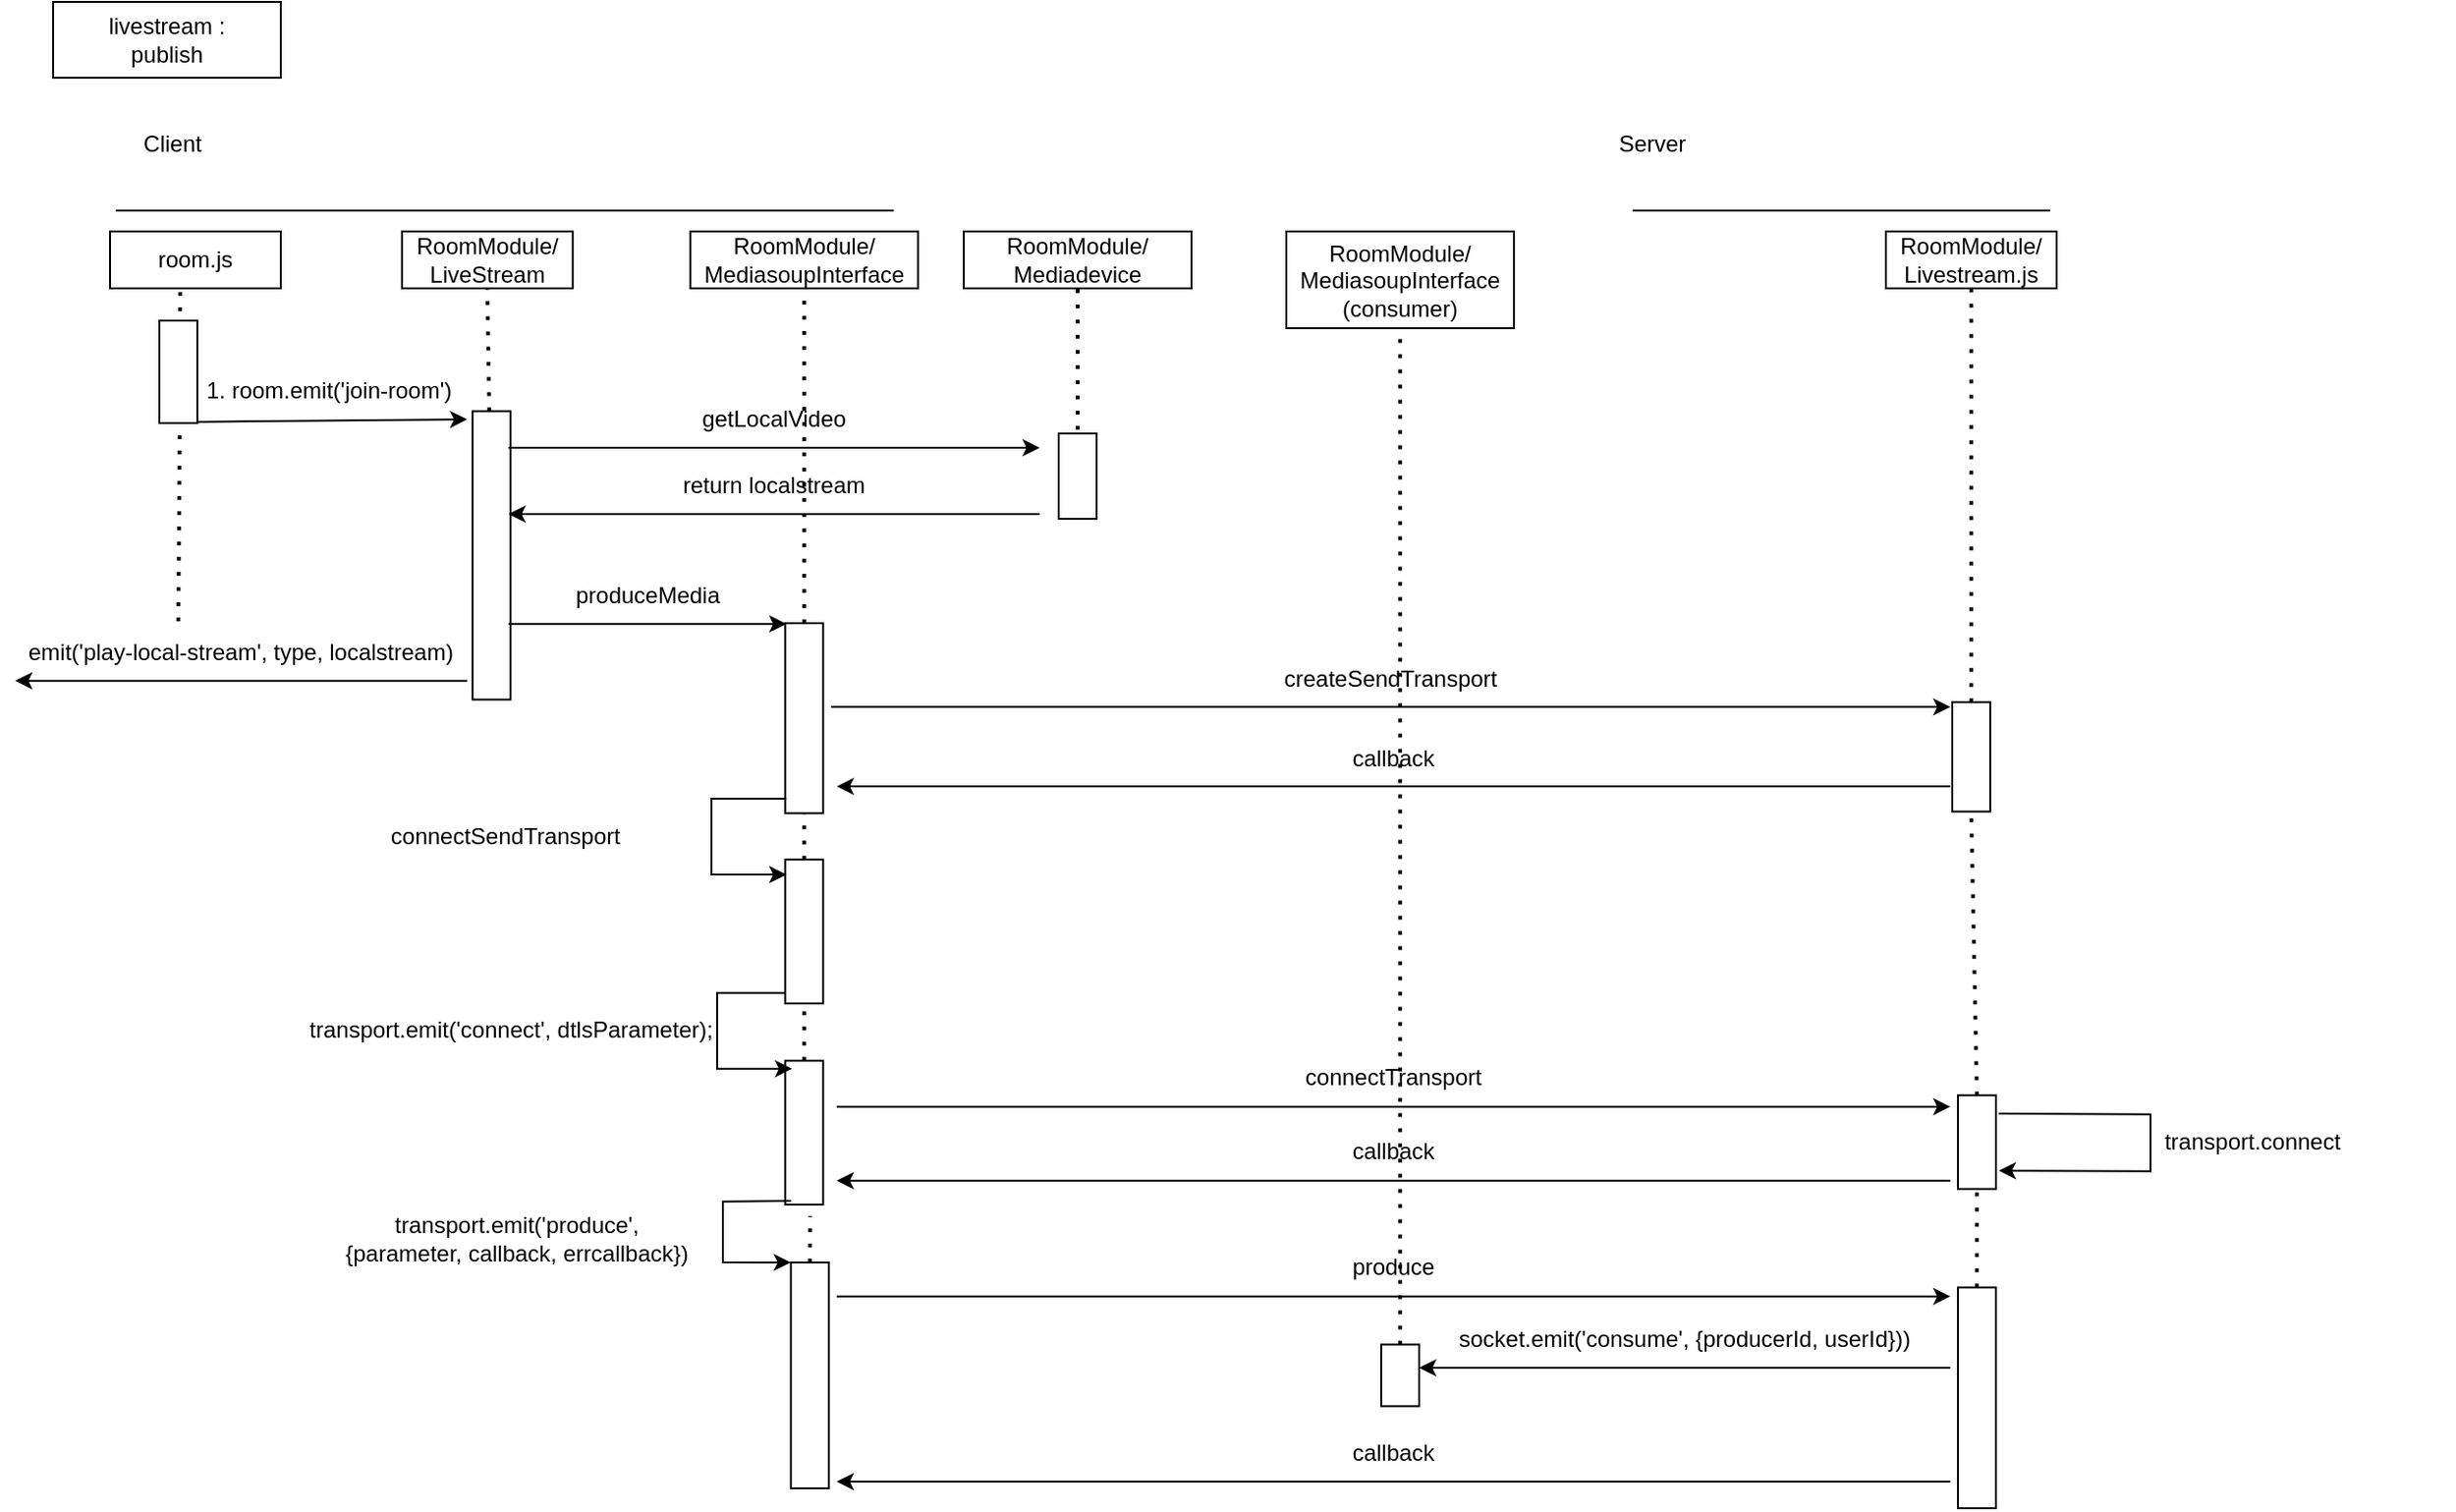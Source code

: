 <mxfile version="20.8.23" type="github"><diagram id="Z87XCZslrCXwQrkr19RX" name="Page-1"><mxGraphModel dx="2261" dy="707" grid="1" gridSize="10" guides="1" tooltips="1" connect="1" arrows="1" fold="1" page="1" pageScale="1" pageWidth="827" pageHeight="1169" math="0" shadow="0"><root><mxCell id="0"/><mxCell id="1" parent="0"/><mxCell id="3E0iWw752qiQZYeKXhpK-32" value="transport.emit('connect', dtlsParameter);" style="text;strokeColor=none;align=center;fillColor=none;html=1;verticalAlign=middle;whiteSpace=wrap;rounded=0;" parent="1" vertex="1"><mxGeometry x="-637" y="592.35" width="296.5" height="40" as="geometry"/></mxCell><mxCell id="VE9qQbwJ7asa3l0-s3IV-38" value="" style="endArrow=none;dashed=1;html=1;dashPattern=1 3;strokeWidth=2;rounded=0;entryX=0.5;entryY=1;entryDx=0;entryDy=0;startArrow=none;" parent="1" source="VE9qQbwJ7asa3l0-s3IV-51" target="VE9qQbwJ7asa3l0-s3IV-50" edge="1"><mxGeometry width="50" height="50" relative="1" as="geometry"><mxPoint x="-522.25" y="650" as="sourcePoint"/><mxPoint x="-522.25" y="280" as="targetPoint"/></mxGeometry></mxCell><mxCell id="VE9qQbwJ7asa3l0-s3IV-39" value="" style="rounded=0;whiteSpace=wrap;html=1;" parent="1" vertex="1"><mxGeometry x="-730" y="70" width="120" height="40" as="geometry"/></mxCell><mxCell id="VE9qQbwJ7asa3l0-s3IV-40" value="room.js" style="rounded=0;whiteSpace=wrap;html=1;" parent="1" vertex="1"><mxGeometry x="-700" y="191" width="90" height="30" as="geometry"/></mxCell><mxCell id="VE9qQbwJ7asa3l0-s3IV-41" value="RoomModule/&lt;br&gt;Livestream.js" style="rounded=0;whiteSpace=wrap;html=1;" parent="1" vertex="1"><mxGeometry x="236" y="191" width="90" height="30" as="geometry"/></mxCell><mxCell id="VE9qQbwJ7asa3l0-s3IV-42" value="" style="endArrow=none;dashed=1;html=1;dashPattern=1 3;strokeWidth=2;rounded=0;entryX=0.411;entryY=1.067;entryDx=0;entryDy=0;entryPerimeter=0;startArrow=none;" parent="1" target="VE9qQbwJ7asa3l0-s3IV-40" edge="1"><mxGeometry width="50" height="50" relative="1" as="geometry"><mxPoint x="-663.523" y="265" as="sourcePoint"/><mxPoint x="-303" y="480" as="targetPoint"/></mxGeometry></mxCell><mxCell id="VE9qQbwJ7asa3l0-s3IV-44" value="" style="endArrow=none;html=1;rounded=0;" parent="1" edge="1"><mxGeometry width="50" height="50" relative="1" as="geometry"><mxPoint x="-697" y="180" as="sourcePoint"/><mxPoint x="-287" y="180" as="targetPoint"/></mxGeometry></mxCell><mxCell id="VE9qQbwJ7asa3l0-s3IV-45" value="" style="endArrow=none;html=1;rounded=0;" parent="1" edge="1"><mxGeometry width="50" height="50" relative="1" as="geometry"><mxPoint x="102.5" y="180" as="sourcePoint"/><mxPoint x="322.5" y="180" as="targetPoint"/></mxGeometry></mxCell><mxCell id="VE9qQbwJ7asa3l0-s3IV-46" value="Client" style="text;strokeColor=none;align=center;fillColor=none;html=1;verticalAlign=middle;whiteSpace=wrap;rounded=0;" parent="1" vertex="1"><mxGeometry x="-697" y="130" width="60" height="30" as="geometry"/></mxCell><mxCell id="VE9qQbwJ7asa3l0-s3IV-47" value="Server" style="text;strokeColor=none;align=center;fillColor=none;html=1;verticalAlign=middle;whiteSpace=wrap;rounded=0;" parent="1" vertex="1"><mxGeometry x="83" y="130" width="60" height="30" as="geometry"/></mxCell><mxCell id="VE9qQbwJ7asa3l0-s3IV-48" value="" style="endArrow=none;dashed=1;html=1;dashPattern=1 3;strokeWidth=2;rounded=0;entryX=1;entryY=0.5;entryDx=0;entryDy=0;" parent="1" edge="1"><mxGeometry width="50" height="50" relative="1" as="geometry"><mxPoint x="-664" y="396.5" as="sourcePoint"/><mxPoint x="-663" y="261.5" as="targetPoint"/></mxGeometry></mxCell><mxCell id="VE9qQbwJ7asa3l0-s3IV-49" value="livestream :&lt;br&gt;publish" style="text;strokeColor=none;align=center;fillColor=none;html=1;verticalAlign=middle;whiteSpace=wrap;rounded=0;" parent="1" vertex="1"><mxGeometry x="-720" y="75" width="100" height="30" as="geometry"/></mxCell><mxCell id="VE9qQbwJ7asa3l0-s3IV-50" value="RoomModule/&lt;br&gt;LiveStream" style="rounded=0;whiteSpace=wrap;html=1;" parent="1" vertex="1"><mxGeometry x="-546.13" y="191" width="90" height="30" as="geometry"/></mxCell><mxCell id="VE9qQbwJ7asa3l0-s3IV-51" value="" style="rounded=0;whiteSpace=wrap;html=1;rotation=90;" parent="1" vertex="1"><mxGeometry x="-574.9" y="351.76" width="152" height="20" as="geometry"/></mxCell><mxCell id="VE9qQbwJ7asa3l0-s3IV-52" value="" style="endArrow=classic;html=1;rounded=0;entryX=1;entryY=1;entryDx=0;entryDy=0;" parent="1" target="VE9qQbwJ7asa3l0-s3IV-53" edge="1"><mxGeometry width="50" height="50" relative="1" as="geometry"><mxPoint x="-663.5" y="291.5" as="sourcePoint"/><mxPoint x="-540" y="292" as="targetPoint"/></mxGeometry></mxCell><mxCell id="VE9qQbwJ7asa3l0-s3IV-53" value="1. room.emit('join-room')" style="text;strokeColor=none;align=center;fillColor=none;html=1;verticalAlign=middle;whiteSpace=wrap;rounded=0;" parent="1" vertex="1"><mxGeometry x="-658.25" y="260" width="146.5" height="30" as="geometry"/></mxCell><mxCell id="VE9qQbwJ7asa3l0-s3IV-58" value="RoomModule/&lt;br&gt;Mediadevice" style="rounded=0;whiteSpace=wrap;html=1;" parent="1" vertex="1"><mxGeometry x="-250" y="191" width="120" height="30" as="geometry"/></mxCell><mxCell id="VE9qQbwJ7asa3l0-s3IV-59" value="" style="endArrow=none;dashed=1;html=1;dashPattern=1 3;strokeWidth=2;rounded=0;entryX=0.5;entryY=1;entryDx=0;entryDy=0;startArrow=none;" parent="1" target="VE9qQbwJ7asa3l0-s3IV-58" edge="1"><mxGeometry width="50" height="50" relative="1" as="geometry"><mxPoint x="-190" y="295.5" as="sourcePoint"/><mxPoint x="-188.25" y="280" as="targetPoint"/></mxGeometry></mxCell><mxCell id="VE9qQbwJ7asa3l0-s3IV-75" value="" style="rounded=0;whiteSpace=wrap;html=1;rotation=90;" parent="1" vertex="1"><mxGeometry x="252.18" y="457.97" width="57.63" height="20" as="geometry"/></mxCell><mxCell id="VE9qQbwJ7asa3l0-s3IV-91" value="" style="rounded=0;whiteSpace=wrap;html=1;rotation=90;" parent="1" vertex="1"><mxGeometry x="-691" y="255" width="54" height="20" as="geometry"/></mxCell><mxCell id="3E0iWw752qiQZYeKXhpK-2" value="" style="rounded=0;whiteSpace=wrap;html=1;rotation=90;spacing=4;" parent="1" vertex="1"><mxGeometry x="-212.5" y="310" width="45" height="20" as="geometry"/></mxCell><mxCell id="3E0iWw752qiQZYeKXhpK-3" value="RoomModule/&lt;br&gt;MediasoupInterface" style="rounded=0;whiteSpace=wrap;html=1;" parent="1" vertex="1"><mxGeometry x="-394.15" y="191" width="120" height="30" as="geometry"/></mxCell><mxCell id="3E0iWw752qiQZYeKXhpK-4" value="" style="endArrow=none;dashed=1;html=1;dashPattern=1 3;strokeWidth=2;rounded=0;entryX=0.5;entryY=1;entryDx=0;entryDy=0;startArrow=none;exitX=0;exitY=0.5;exitDx=0;exitDy=0;" parent="1" source="3E0iWw752qiQZYeKXhpK-5" target="3E0iWw752qiQZYeKXhpK-3" edge="1"><mxGeometry width="50" height="50" relative="1" as="geometry"><mxPoint x="-334.15" y="295.5" as="sourcePoint"/><mxPoint x="-332.4" y="280" as="targetPoint"/></mxGeometry></mxCell><mxCell id="3E0iWw752qiQZYeKXhpK-5" value="" style="rounded=0;whiteSpace=wrap;html=1;rotation=90;spacing=4;" parent="1" vertex="1"><mxGeometry x="-384.24" y="437.6" width="100.17" height="20" as="geometry"/></mxCell><mxCell id="3E0iWw752qiQZYeKXhpK-6" value="" style="endArrow=classic;html=1;rounded=0;exitX=0;exitY=1;exitDx=0;exitDy=0;entryX=1;entryY=1;entryDx=0;entryDy=0;" parent="1" source="3E0iWw752qiQZYeKXhpK-7" target="3E0iWw752qiQZYeKXhpK-7" edge="1"><mxGeometry width="50" height="50" relative="1" as="geometry"><mxPoint x="-410" y="470" as="sourcePoint"/><mxPoint x="-360" y="420" as="targetPoint"/></mxGeometry></mxCell><mxCell id="3E0iWw752qiQZYeKXhpK-7" value="getLocalVideo" style="text;strokeColor=none;align=center;fillColor=none;html=1;verticalAlign=middle;whiteSpace=wrap;rounded=0;" parent="1" vertex="1"><mxGeometry x="-490" y="275" width="280" height="30" as="geometry"/></mxCell><mxCell id="3E0iWw752qiQZYeKXhpK-8" value="return localstream" style="text;strokeColor=none;align=center;fillColor=none;html=1;verticalAlign=middle;whiteSpace=wrap;rounded=0;" parent="1" vertex="1"><mxGeometry x="-490" y="310" width="280" height="30" as="geometry"/></mxCell><mxCell id="3E0iWw752qiQZYeKXhpK-9" value="" style="endArrow=classic;html=1;rounded=0;exitX=1;exitY=1;exitDx=0;exitDy=0;entryX=0;entryY=1;entryDx=0;entryDy=0;" parent="1" source="3E0iWw752qiQZYeKXhpK-8" target="3E0iWw752qiQZYeKXhpK-8" edge="1"><mxGeometry width="50" height="50" relative="1" as="geometry"><mxPoint x="-410" y="470" as="sourcePoint"/><mxPoint x="-360" y="420" as="targetPoint"/></mxGeometry></mxCell><mxCell id="3E0iWw752qiQZYeKXhpK-10" value="produceMedia" style="text;strokeColor=none;align=center;fillColor=none;html=1;verticalAlign=middle;whiteSpace=wrap;rounded=0;" parent="1" vertex="1"><mxGeometry x="-490" y="367.87" width="146.5" height="30" as="geometry"/></mxCell><mxCell id="3E0iWw752qiQZYeKXhpK-11" value="" style="endArrow=classic;html=1;rounded=0;exitX=0;exitY=1;exitDx=0;exitDy=0;entryX=1;entryY=1;entryDx=0;entryDy=0;" parent="1" source="3E0iWw752qiQZYeKXhpK-10" target="3E0iWw752qiQZYeKXhpK-10" edge="1"><mxGeometry width="50" height="50" relative="1" as="geometry"><mxPoint x="-410" y="470" as="sourcePoint"/><mxPoint x="-360" y="420" as="targetPoint"/></mxGeometry></mxCell><mxCell id="3E0iWw752qiQZYeKXhpK-13" value="" style="endArrow=classic;html=1;rounded=0;exitX=1;exitY=1;exitDx=0;exitDy=0;entryX=0;entryY=1;entryDx=0;entryDy=0;" parent="1" source="3E0iWw752qiQZYeKXhpK-14" target="3E0iWw752qiQZYeKXhpK-14" edge="1"><mxGeometry width="50" height="50" relative="1" as="geometry"><mxPoint x="-511.75" y="440" as="sourcePoint"/><mxPoint x="-671.75" y="440" as="targetPoint"/></mxGeometry></mxCell><mxCell id="3E0iWw752qiQZYeKXhpK-14" value="emit('play-local-stream', type, localstream)" style="text;strokeColor=none;align=center;fillColor=none;html=1;verticalAlign=middle;whiteSpace=wrap;rounded=0;" parent="1" vertex="1"><mxGeometry x="-750" y="397.87" width="238.25" height="30" as="geometry"/></mxCell><mxCell id="3E0iWw752qiQZYeKXhpK-16" value="createSendTransport" style="text;strokeColor=none;align=center;fillColor=none;html=1;verticalAlign=middle;whiteSpace=wrap;rounded=0;" parent="1" vertex="1"><mxGeometry x="-320" y="411.65" width="590" height="30" as="geometry"/></mxCell><mxCell id="3E0iWw752qiQZYeKXhpK-17" value="" style="endArrow=classic;html=1;rounded=0;exitX=0;exitY=1;exitDx=0;exitDy=0;entryX=1;entryY=1;entryDx=0;entryDy=0;" parent="1" source="3E0iWw752qiQZYeKXhpK-16" target="3E0iWw752qiQZYeKXhpK-16" edge="1"><mxGeometry width="50" height="50" relative="1" as="geometry"><mxPoint x="-410" y="460" as="sourcePoint"/><mxPoint x="-360" y="410" as="targetPoint"/></mxGeometry></mxCell><mxCell id="3E0iWw752qiQZYeKXhpK-18" value="" style="endArrow=classic;html=1;rounded=0;exitX=1;exitY=1;exitDx=0;exitDy=0;entryX=0;entryY=1;entryDx=0;entryDy=0;" parent="1" source="3E0iWw752qiQZYeKXhpK-19" target="3E0iWw752qiQZYeKXhpK-19" edge="1"><mxGeometry width="50" height="50" relative="1" as="geometry"><mxPoint x="83.0" y="584.0" as="sourcePoint"/><mxPoint x="-317" y="584.0" as="targetPoint"/></mxGeometry></mxCell><mxCell id="3E0iWw752qiQZYeKXhpK-19" value="callback" style="text;strokeColor=none;align=center;fillColor=none;html=1;verticalAlign=middle;whiteSpace=wrap;rounded=0;" parent="1" vertex="1"><mxGeometry x="-317" y="453.53" width="587" height="30" as="geometry"/></mxCell><mxCell id="3E0iWw752qiQZYeKXhpK-21" value="connectTransport" style="text;strokeColor=none;align=center;fillColor=none;html=1;verticalAlign=middle;whiteSpace=wrap;rounded=0;" parent="1" vertex="1"><mxGeometry x="-317" y="622.35" width="587" height="30" as="geometry"/></mxCell><mxCell id="3E0iWw752qiQZYeKXhpK-22" value="" style="endArrow=classic;html=1;rounded=0;exitX=0;exitY=1;exitDx=0;exitDy=0;entryX=1;entryY=1;entryDx=0;entryDy=0;" parent="1" source="3E0iWw752qiQZYeKXhpK-21" target="3E0iWw752qiQZYeKXhpK-21" edge="1"><mxGeometry width="50" height="50" relative="1" as="geometry"><mxPoint x="-407" y="552.35" as="sourcePoint"/><mxPoint x="-357" y="502.35" as="targetPoint"/></mxGeometry></mxCell><mxCell id="3E0iWw752qiQZYeKXhpK-23" value="" style="rounded=0;whiteSpace=wrap;html=1;rotation=90;" parent="1" vertex="1"><mxGeometry x="259.3" y="661.04" width="49.39" height="20" as="geometry"/></mxCell><mxCell id="3E0iWw752qiQZYeKXhpK-24" value="&amp;nbsp; &amp;nbsp; &amp;nbsp; &amp;nbsp; transport.connect" style="text;strokeColor=none;align=center;fillColor=none;html=1;verticalAlign=middle;whiteSpace=wrap;rounded=0;" parent="1" vertex="1"><mxGeometry x="295.5" y="656.04" width="240" height="30" as="geometry"/></mxCell><mxCell id="3E0iWw752qiQZYeKXhpK-25" value="" style="endArrow=classic;html=1;rounded=0;exitX=0;exitY=0;exitDx=0;exitDy=0;entryX=0;entryY=1;entryDx=0;entryDy=0;" parent="1" source="3E0iWw752qiQZYeKXhpK-24" target="3E0iWw752qiQZYeKXhpK-24" edge="1"><mxGeometry width="50" height="50" relative="1" as="geometry"><mxPoint x="-224.5" y="552.35" as="sourcePoint"/><mxPoint x="-174.5" y="502.35" as="targetPoint"/><Array as="points"><mxPoint x="375.5" y="656.35"/><mxPoint x="375.5" y="686.35"/></Array></mxGeometry></mxCell><mxCell id="3E0iWw752qiQZYeKXhpK-27" value="callback" style="text;strokeColor=none;align=center;fillColor=none;html=1;verticalAlign=middle;whiteSpace=wrap;rounded=0;" parent="1" vertex="1"><mxGeometry x="-317" y="661.35" width="587" height="30" as="geometry"/></mxCell><mxCell id="3E0iWw752qiQZYeKXhpK-28" value="" style="endArrow=classic;html=1;rounded=0;exitX=1;exitY=1;exitDx=0;exitDy=0;entryX=0;entryY=1;entryDx=0;entryDy=0;" parent="1" source="3E0iWw752qiQZYeKXhpK-27" target="3E0iWw752qiQZYeKXhpK-27" edge="1"><mxGeometry width="50" height="50" relative="1" as="geometry"><mxPoint x="-407" y="552.35" as="sourcePoint"/><mxPoint x="-357" y="502.35" as="targetPoint"/></mxGeometry></mxCell><mxCell id="3E0iWw752qiQZYeKXhpK-29" value="" style="rounded=0;whiteSpace=wrap;html=1;rotation=90;spacing=4;" parent="1" vertex="1"><mxGeometry x="-372.05" y="656.04" width="75.79" height="20" as="geometry"/></mxCell><mxCell id="3E0iWw752qiQZYeKXhpK-30" value="" style="endArrow=classic;html=1;rounded=0;exitX=1;exitY=0;exitDx=0;exitDy=0;entryX=1;entryY=1;entryDx=0;entryDy=0;" parent="1" source="3E0iWw752qiQZYeKXhpK-32" target="3E0iWw752qiQZYeKXhpK-32" edge="1"><mxGeometry width="50" height="50" relative="1" as="geometry"><mxPoint x="-410" y="442.35" as="sourcePoint"/><mxPoint x="-360" y="392.35" as="targetPoint"/><Array as="points"><mxPoint x="-380" y="592.35"/><mxPoint x="-380" y="632.35"/></Array></mxGeometry></mxCell><mxCell id="3E0iWw752qiQZYeKXhpK-34" value="" style="rounded=0;whiteSpace=wrap;html=1;rotation=90;spacing=4;" parent="1" vertex="1"><mxGeometry x="-390.67" y="783.98" width="119.04" height="20" as="geometry"/></mxCell><mxCell id="3E0iWw752qiQZYeKXhpK-35" value="transport.emit('produce',&lt;br&gt;{parameter, callback, errcallback})" style="text;strokeColor=none;align=center;fillColor=none;html=1;verticalAlign=middle;whiteSpace=wrap;rounded=0;" parent="1" vertex="1"><mxGeometry x="-634" y="702.35" width="296.5" height="40" as="geometry"/></mxCell><mxCell id="3E0iWw752qiQZYeKXhpK-38" value="" style="endArrow=classic;html=1;rounded=0;entryX=0;entryY=1;entryDx=0;entryDy=0;" parent="1" target="3E0iWw752qiQZYeKXhpK-34" edge="1"><mxGeometry width="50" height="50" relative="1" as="geometry"><mxPoint x="-341" y="702" as="sourcePoint"/><mxPoint x="-417" y="502.35" as="targetPoint"/><Array as="points"><mxPoint x="-377" y="702.35"/><mxPoint x="-377" y="734.35"/></Array></mxGeometry></mxCell><mxCell id="3E0iWw752qiQZYeKXhpK-39" value="produce" style="text;strokeColor=none;align=center;fillColor=none;html=1;verticalAlign=middle;whiteSpace=wrap;rounded=0;" parent="1" vertex="1"><mxGeometry x="-317" y="722.35" width="587" height="30" as="geometry"/></mxCell><mxCell id="3E0iWw752qiQZYeKXhpK-40" value="" style="endArrow=classic;html=1;rounded=0;exitX=0;exitY=1;exitDx=0;exitDy=0;entryX=1;entryY=1;entryDx=0;entryDy=0;" parent="1" source="3E0iWw752qiQZYeKXhpK-39" target="3E0iWw752qiQZYeKXhpK-39" edge="1"><mxGeometry width="50" height="50" relative="1" as="geometry"><mxPoint x="-467" y="542.35" as="sourcePoint"/><mxPoint x="-417" y="492.35" as="targetPoint"/></mxGeometry></mxCell><mxCell id="3E0iWw752qiQZYeKXhpK-41" value="" style="rounded=0;whiteSpace=wrap;html=1;rotation=90;" parent="1" vertex="1"><mxGeometry x="225.81" y="795.84" width="116.36" height="20" as="geometry"/></mxCell><mxCell id="3E0iWw752qiQZYeKXhpK-42" value="" style="endArrow=classic;html=1;rounded=0;entryX=0;entryY=1;entryDx=0;entryDy=0;exitX=1;exitY=1;exitDx=0;exitDy=0;" parent="1" source="3E0iWw752qiQZYeKXhpK-43" target="3E0iWw752qiQZYeKXhpK-43" edge="1"><mxGeometry width="50" height="50" relative="1" as="geometry"><mxPoint x="83" y="850" as="sourcePoint"/><mxPoint x="-307" y="759" as="targetPoint"/></mxGeometry></mxCell><mxCell id="3E0iWw752qiQZYeKXhpK-43" value="callback" style="text;strokeColor=none;align=center;fillColor=none;html=1;verticalAlign=middle;whiteSpace=wrap;rounded=0;" parent="1" vertex="1"><mxGeometry x="-317" y="820" width="587" height="30" as="geometry"/></mxCell><mxCell id="3E0iWw752qiQZYeKXhpK-46" value="" style="rounded=0;whiteSpace=wrap;html=1;rotation=90;spacing=4;" parent="1" vertex="1"><mxGeometry x="-372.05" y="550" width="75.79" height="20" as="geometry"/></mxCell><mxCell id="3E0iWw752qiQZYeKXhpK-47" value="connectSendTransport" style="text;strokeColor=none;align=center;fillColor=none;html=1;verticalAlign=middle;whiteSpace=wrap;rounded=0;" parent="1" vertex="1"><mxGeometry x="-640" y="490" width="296.5" height="40" as="geometry"/></mxCell><mxCell id="3E0iWw752qiQZYeKXhpK-48" value="" style="endArrow=classic;html=1;rounded=0;exitX=1;exitY=0;exitDx=0;exitDy=0;entryX=1;entryY=1;entryDx=0;entryDy=0;" parent="1" source="3E0iWw752qiQZYeKXhpK-47" target="3E0iWw752qiQZYeKXhpK-47" edge="1"><mxGeometry width="50" height="50" relative="1" as="geometry"><mxPoint x="-413" y="340" as="sourcePoint"/><mxPoint x="-363" y="290" as="targetPoint"/><Array as="points"><mxPoint x="-383" y="490"/><mxPoint x="-383" y="530"/></Array></mxGeometry></mxCell><mxCell id="3E0iWw752qiQZYeKXhpK-49" value="" style="endArrow=none;dashed=1;html=1;dashPattern=1 3;strokeWidth=2;rounded=0;entryX=1;entryY=0.5;entryDx=0;entryDy=0;exitX=0;exitY=0.5;exitDx=0;exitDy=0;" parent="1" source="3E0iWw752qiQZYeKXhpK-46" target="3E0iWw752qiQZYeKXhpK-5" edge="1"><mxGeometry width="50" height="50" relative="1" as="geometry"><mxPoint x="-290" y="530" as="sourcePoint"/><mxPoint x="-420" y="400" as="targetPoint"/></mxGeometry></mxCell><mxCell id="3E0iWw752qiQZYeKXhpK-50" value="" style="endArrow=none;dashed=1;html=1;dashPattern=1 3;strokeWidth=2;rounded=0;entryX=1;entryY=0.5;entryDx=0;entryDy=0;exitX=0;exitY=0.5;exitDx=0;exitDy=0;" parent="1" source="3E0iWw752qiQZYeKXhpK-29" target="3E0iWw752qiQZYeKXhpK-46" edge="1"><mxGeometry width="50" height="50" relative="1" as="geometry"><mxPoint x="-470" y="450" as="sourcePoint"/><mxPoint x="-420" y="400" as="targetPoint"/></mxGeometry></mxCell><mxCell id="3E0iWw752qiQZYeKXhpK-51" value="" style="endArrow=none;dashed=1;html=1;dashPattern=1 3;strokeWidth=2;rounded=0;exitX=0;exitY=0.5;exitDx=0;exitDy=0;" parent="1" source="3E0iWw752qiQZYeKXhpK-34" edge="1"><mxGeometry width="50" height="50" relative="1" as="geometry"><mxPoint x="-470" y="450" as="sourcePoint"/><mxPoint x="-331" y="710" as="targetPoint"/></mxGeometry></mxCell><mxCell id="3E0iWw752qiQZYeKXhpK-52" value="" style="endArrow=none;dashed=1;html=1;dashPattern=1 3;strokeWidth=2;rounded=0;entryX=0.5;entryY=1;entryDx=0;entryDy=0;exitX=0;exitY=0.5;exitDx=0;exitDy=0;" parent="1" source="VE9qQbwJ7asa3l0-s3IV-75" target="VE9qQbwJ7asa3l0-s3IV-41" edge="1"><mxGeometry width="50" height="50" relative="1" as="geometry"><mxPoint x="-287.5" y="450" as="sourcePoint"/><mxPoint x="-237.5" y="400" as="targetPoint"/></mxGeometry></mxCell><mxCell id="3E0iWw752qiQZYeKXhpK-53" value="" style="endArrow=none;dashed=1;html=1;dashPattern=1 3;strokeWidth=2;rounded=0;entryX=1;entryY=0.5;entryDx=0;entryDy=0;exitX=0;exitY=0.5;exitDx=0;exitDy=0;" parent="1" source="3E0iWw752qiQZYeKXhpK-23" target="VE9qQbwJ7asa3l0-s3IV-75" edge="1"><mxGeometry width="50" height="50" relative="1" as="geometry"><mxPoint x="-287.5" y="450" as="sourcePoint"/><mxPoint x="-237.5" y="400" as="targetPoint"/></mxGeometry></mxCell><mxCell id="3E0iWw752qiQZYeKXhpK-54" value="" style="endArrow=none;dashed=1;html=1;dashPattern=1 3;strokeWidth=2;rounded=0;entryX=1;entryY=0.5;entryDx=0;entryDy=0;exitX=0;exitY=0.5;exitDx=0;exitDy=0;" parent="1" source="3E0iWw752qiQZYeKXhpK-41" target="3E0iWw752qiQZYeKXhpK-23" edge="1"><mxGeometry width="50" height="50" relative="1" as="geometry"><mxPoint x="-287.5" y="450" as="sourcePoint"/><mxPoint x="-237.5" y="400" as="targetPoint"/></mxGeometry></mxCell><mxCell id="3E0iWw752qiQZYeKXhpK-55" value="RoomModule/&lt;br&gt;MediasoupInterface&lt;br&gt;(consumer)" style="rounded=0;whiteSpace=wrap;html=1;" parent="1" vertex="1"><mxGeometry x="-80" y="191" width="120" height="51" as="geometry"/></mxCell><mxCell id="3E0iWw752qiQZYeKXhpK-56" value="" style="rounded=0;whiteSpace=wrap;html=1;rotation=90;spacing=4;" parent="1" vertex="1"><mxGeometry x="-36.25" y="783.98" width="32.5" height="20" as="geometry"/></mxCell><mxCell id="3E0iWw752qiQZYeKXhpK-58" value="socket.emit('consume', {producerId, userId}))" style="text;strokeColor=none;align=center;fillColor=none;html=1;verticalAlign=middle;whiteSpace=wrap;rounded=0;" parent="1" vertex="1"><mxGeometry x="-10" y="760" width="280" height="30" as="geometry"/></mxCell><mxCell id="3E0iWw752qiQZYeKXhpK-57" value="" style="endArrow=none;html=1;rounded=0;exitX=0;exitY=1;exitDx=0;exitDy=0;entryX=1;entryY=1;entryDx=0;entryDy=0;startArrow=classic;startFill=1;endFill=0;" parent="1" source="3E0iWw752qiQZYeKXhpK-58" target="3E0iWw752qiQZYeKXhpK-58" edge="1"><mxGeometry width="50" height="50" relative="1" as="geometry"><mxPoint x="-240" y="560" as="sourcePoint"/><mxPoint x="-200" y="470" as="targetPoint"/></mxGeometry></mxCell><mxCell id="3E0iWw752qiQZYeKXhpK-59" value="" style="endArrow=none;dashed=1;html=1;dashPattern=1 3;strokeWidth=2;rounded=0;entryX=0.5;entryY=1;entryDx=0;entryDy=0;exitX=0;exitY=0.5;exitDx=0;exitDy=0;" parent="1" source="3E0iWw752qiQZYeKXhpK-56" target="3E0iWw752qiQZYeKXhpK-55" edge="1"><mxGeometry width="50" height="50" relative="1" as="geometry"><mxPoint x="-250" y="520" as="sourcePoint"/><mxPoint x="-200" y="470" as="targetPoint"/></mxGeometry></mxCell></root></mxGraphModel></diagram></mxfile>